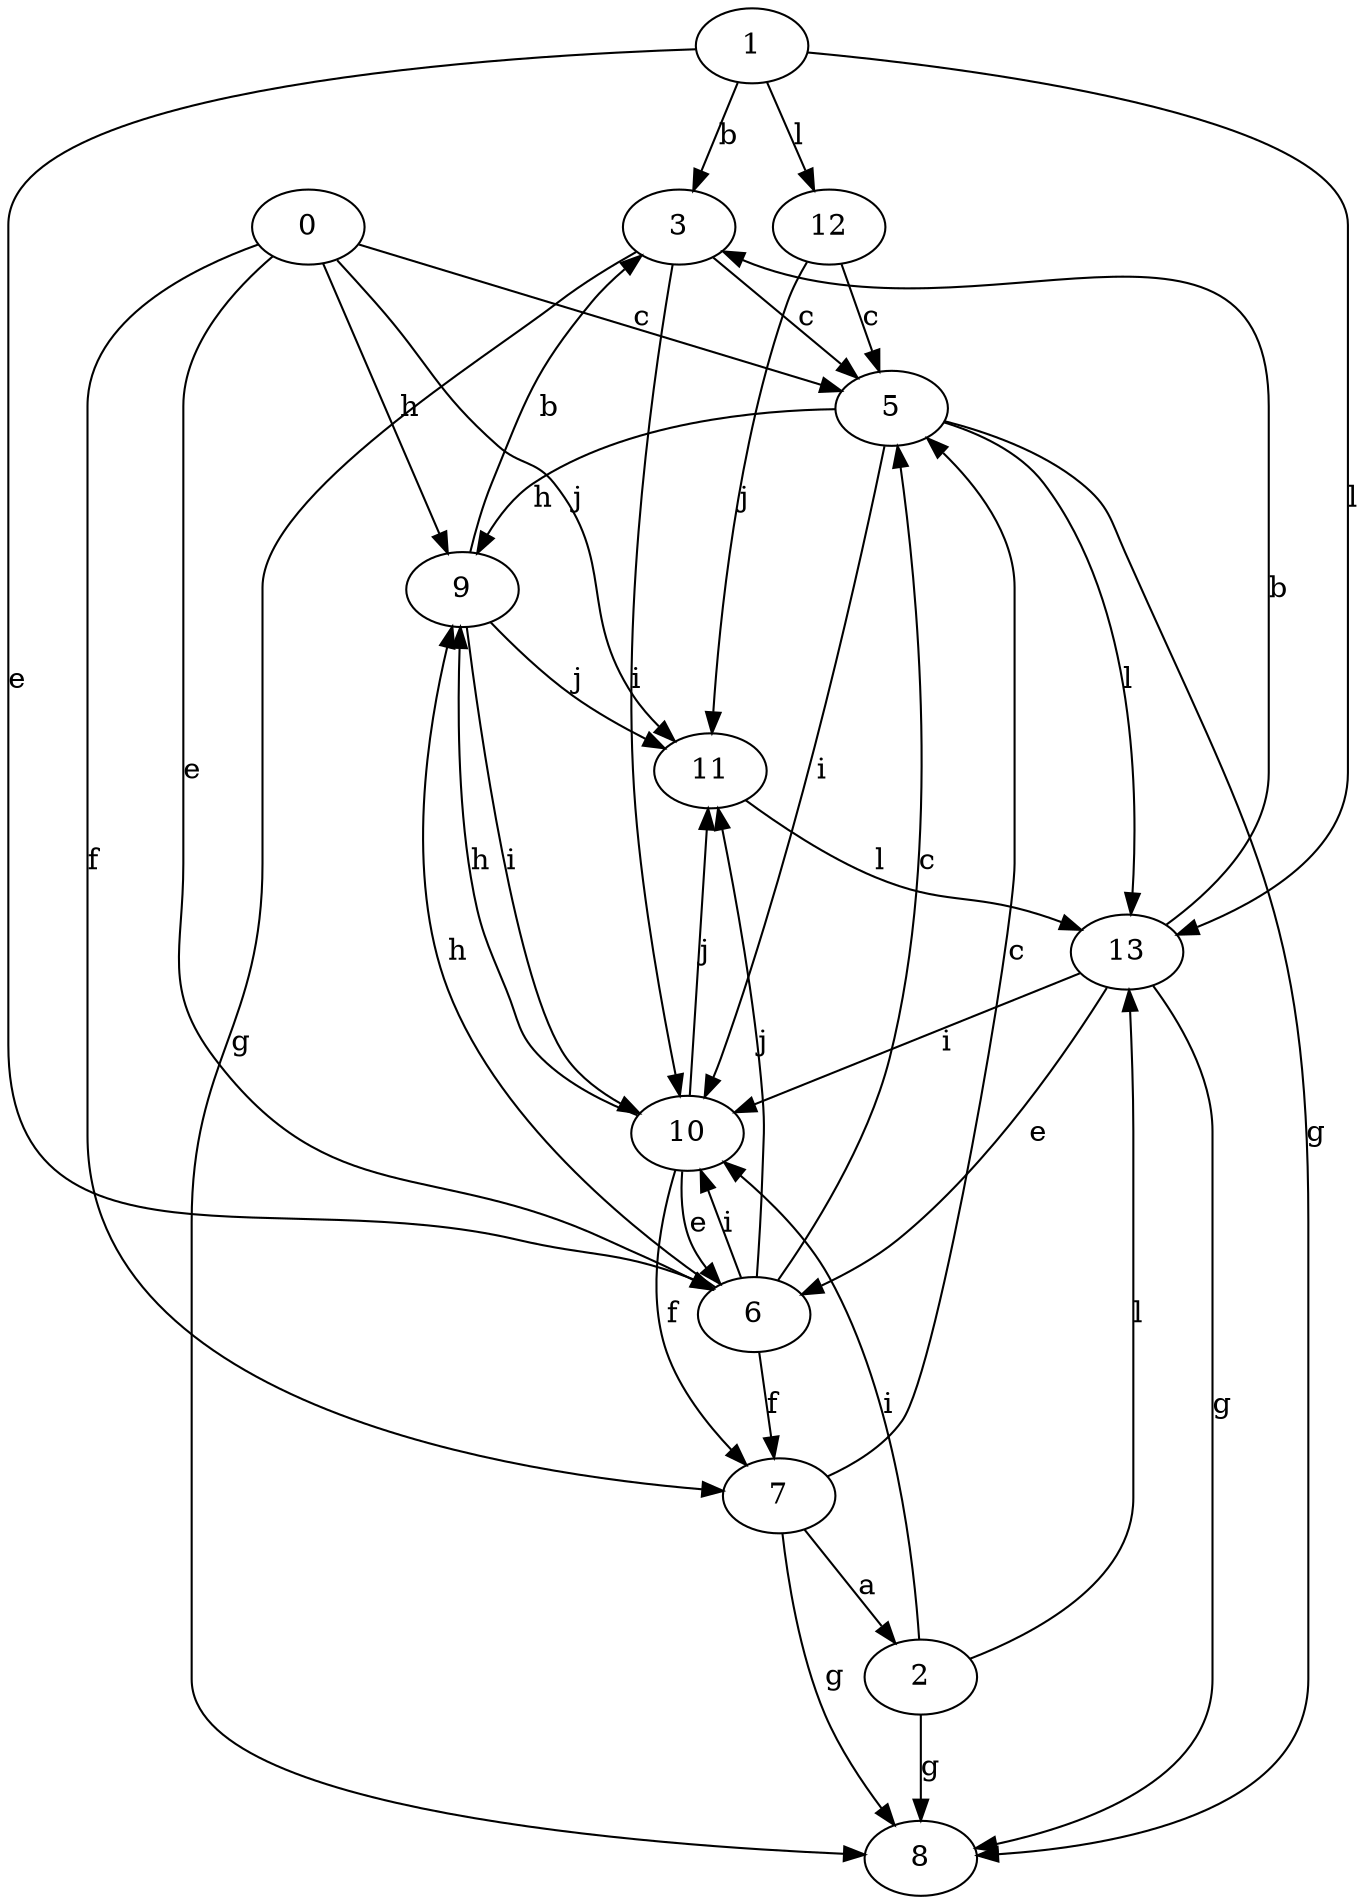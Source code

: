 strict digraph  {
1;
2;
3;
5;
6;
7;
8;
9;
10;
11;
12;
0;
13;
1 -> 3  [label=b];
1 -> 6  [label=e];
1 -> 12  [label=l];
1 -> 13  [label=l];
2 -> 8  [label=g];
2 -> 10  [label=i];
2 -> 13  [label=l];
3 -> 5  [label=c];
3 -> 8  [label=g];
3 -> 10  [label=i];
5 -> 8  [label=g];
5 -> 9  [label=h];
5 -> 10  [label=i];
5 -> 13  [label=l];
6 -> 5  [label=c];
6 -> 7  [label=f];
6 -> 9  [label=h];
6 -> 10  [label=i];
6 -> 11  [label=j];
7 -> 2  [label=a];
7 -> 5  [label=c];
7 -> 8  [label=g];
9 -> 3  [label=b];
9 -> 10  [label=i];
9 -> 11  [label=j];
10 -> 6  [label=e];
10 -> 7  [label=f];
10 -> 9  [label=h];
10 -> 11  [label=j];
11 -> 13  [label=l];
12 -> 5  [label=c];
12 -> 11  [label=j];
0 -> 5  [label=c];
0 -> 6  [label=e];
0 -> 7  [label=f];
0 -> 9  [label=h];
0 -> 11  [label=j];
13 -> 3  [label=b];
13 -> 6  [label=e];
13 -> 8  [label=g];
13 -> 10  [label=i];
}
